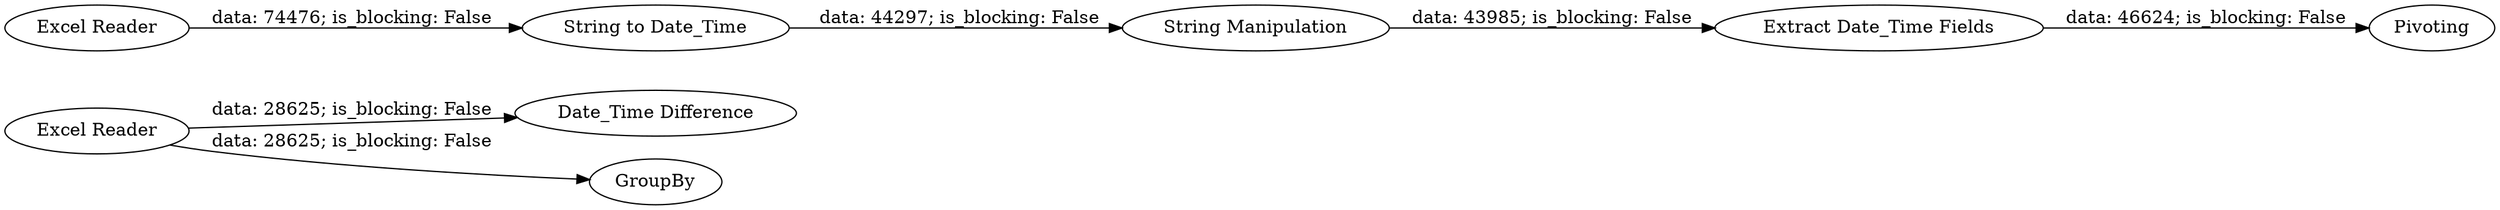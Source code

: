 digraph {
	"-8511079602826571428_2" [label="Date_Time Difference"]
	"-8511079602826571428_4" [label="Excel Reader"]
	"-8511079602826571428_1" [label="Excel Reader"]
	"-8511079602826571428_7" [label="Extract Date_Time Fields"]
	"-8511079602826571428_6" [label="String Manipulation"]
	"-8511079602826571428_8" [label=Pivoting]
	"-8511079602826571428_3" [label=GroupBy]
	"-8511079602826571428_5" [label="String to Date_Time"]
	"-8511079602826571428_1" -> "-8511079602826571428_2" [label="data: 28625; is_blocking: False"]
	"-8511079602826571428_1" -> "-8511079602826571428_3" [label="data: 28625; is_blocking: False"]
	"-8511079602826571428_5" -> "-8511079602826571428_6" [label="data: 44297; is_blocking: False"]
	"-8511079602826571428_7" -> "-8511079602826571428_8" [label="data: 46624; is_blocking: False"]
	"-8511079602826571428_4" -> "-8511079602826571428_5" [label="data: 74476; is_blocking: False"]
	"-8511079602826571428_6" -> "-8511079602826571428_7" [label="data: 43985; is_blocking: False"]
	rankdir=LR
}
